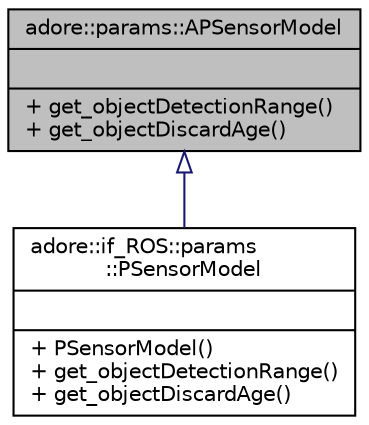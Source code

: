 digraph "adore::params::APSensorModel"
{
 // LATEX_PDF_SIZE
  edge [fontname="Helvetica",fontsize="10",labelfontname="Helvetica",labelfontsize="10"];
  node [fontname="Helvetica",fontsize="10",shape=record];
  Node1 [label="{adore::params::APSensorModel\n||+ get_objectDetectionRange()\l+ get_objectDiscardAge()\l}",height=0.2,width=0.4,color="black", fillcolor="grey75", style="filled", fontcolor="black",tooltip="abstract class for vehicle sensor model parameters"];
  Node1 -> Node2 [dir="back",color="midnightblue",fontsize="10",style="solid",arrowtail="onormal",fontname="Helvetica"];
  Node2 [label="{adore::if_ROS::params\l::PSensorModel\n||+ PSensorModel()\l+ get_objectDetectionRange()\l+ get_objectDiscardAge()\l}",height=0.2,width=0.4,color="black", fillcolor="white", style="filled",URL="$classadore_1_1if__ROS_1_1params_1_1PSensorModel.html",tooltip=" "];
}
